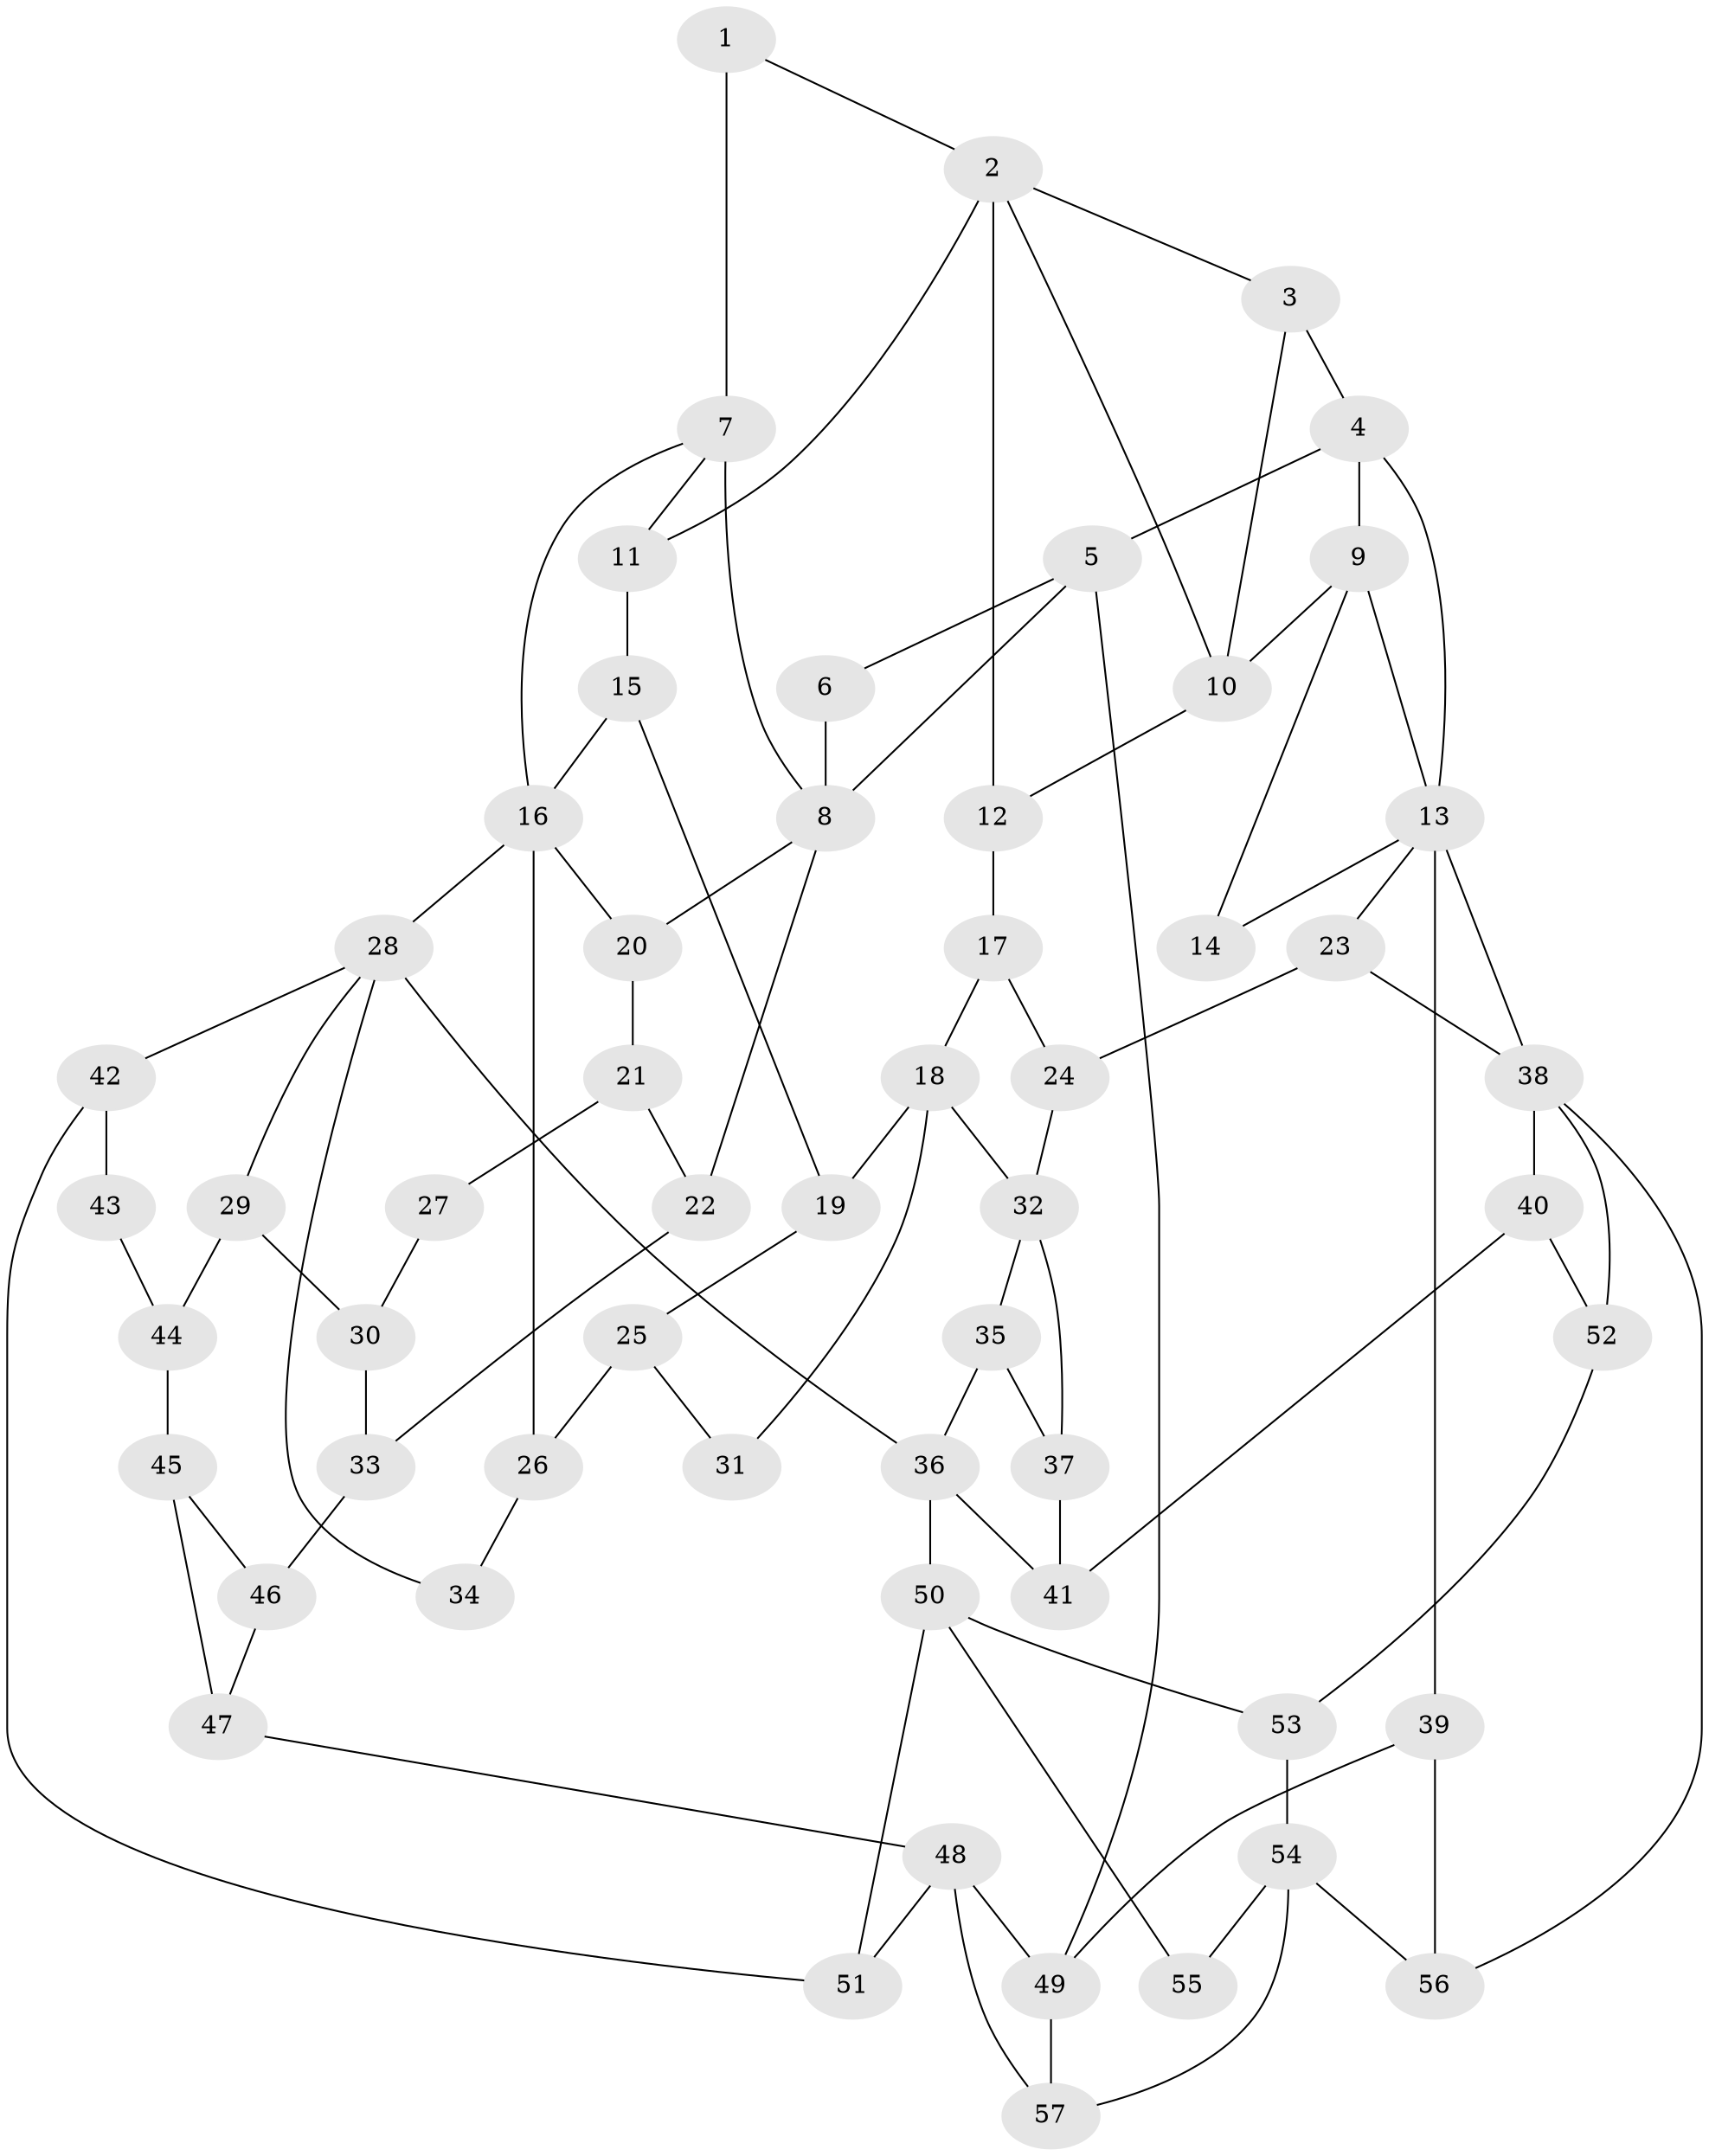 // original degree distribution, {3: 0.035398230088495575, 4: 0.24778761061946902, 5: 0.46017699115044247, 6: 0.25663716814159293}
// Generated by graph-tools (version 1.1) at 2025/38/03/09/25 02:38:23]
// undirected, 57 vertices, 94 edges
graph export_dot {
graph [start="1"]
  node [color=gray90,style=filled];
  1;
  2;
  3;
  4;
  5;
  6;
  7;
  8;
  9;
  10;
  11;
  12;
  13;
  14;
  15;
  16;
  17;
  18;
  19;
  20;
  21;
  22;
  23;
  24;
  25;
  26;
  27;
  28;
  29;
  30;
  31;
  32;
  33;
  34;
  35;
  36;
  37;
  38;
  39;
  40;
  41;
  42;
  43;
  44;
  45;
  46;
  47;
  48;
  49;
  50;
  51;
  52;
  53;
  54;
  55;
  56;
  57;
  1 -- 2 [weight=1.0];
  1 -- 7 [weight=2.0];
  2 -- 3 [weight=1.0];
  2 -- 10 [weight=1.0];
  2 -- 11 [weight=1.0];
  2 -- 12 [weight=2.0];
  3 -- 4 [weight=1.0];
  3 -- 10 [weight=1.0];
  4 -- 5 [weight=1.0];
  4 -- 9 [weight=1.0];
  4 -- 13 [weight=1.0];
  5 -- 6 [weight=1.0];
  5 -- 8 [weight=1.0];
  5 -- 49 [weight=1.0];
  6 -- 8 [weight=1.0];
  7 -- 8 [weight=2.0];
  7 -- 11 [weight=1.0];
  7 -- 16 [weight=1.0];
  8 -- 20 [weight=1.0];
  8 -- 22 [weight=1.0];
  9 -- 10 [weight=2.0];
  9 -- 13 [weight=1.0];
  9 -- 14 [weight=2.0];
  10 -- 12 [weight=1.0];
  11 -- 15 [weight=1.0];
  12 -- 17 [weight=2.0];
  13 -- 14 [weight=1.0];
  13 -- 23 [weight=1.0];
  13 -- 38 [weight=1.0];
  13 -- 39 [weight=2.0];
  15 -- 16 [weight=1.0];
  15 -- 19 [weight=1.0];
  16 -- 20 [weight=1.0];
  16 -- 26 [weight=1.0];
  16 -- 28 [weight=1.0];
  17 -- 18 [weight=2.0];
  17 -- 24 [weight=1.0];
  18 -- 19 [weight=1.0];
  18 -- 31 [weight=1.0];
  18 -- 32 [weight=2.0];
  19 -- 25 [weight=1.0];
  20 -- 21 [weight=1.0];
  21 -- 22 [weight=1.0];
  21 -- 27 [weight=1.0];
  22 -- 33 [weight=1.0];
  23 -- 24 [weight=1.0];
  23 -- 38 [weight=2.0];
  24 -- 32 [weight=1.0];
  25 -- 26 [weight=1.0];
  25 -- 31 [weight=1.0];
  26 -- 34 [weight=1.0];
  27 -- 30 [weight=1.0];
  28 -- 29 [weight=1.0];
  28 -- 34 [weight=1.0];
  28 -- 36 [weight=2.0];
  28 -- 42 [weight=1.0];
  29 -- 30 [weight=1.0];
  29 -- 44 [weight=1.0];
  30 -- 33 [weight=1.0];
  32 -- 35 [weight=1.0];
  32 -- 37 [weight=1.0];
  33 -- 46 [weight=1.0];
  35 -- 36 [weight=1.0];
  35 -- 37 [weight=1.0];
  36 -- 41 [weight=1.0];
  36 -- 50 [weight=2.0];
  37 -- 41 [weight=1.0];
  38 -- 40 [weight=1.0];
  38 -- 52 [weight=1.0];
  38 -- 56 [weight=1.0];
  39 -- 49 [weight=1.0];
  39 -- 56 [weight=1.0];
  40 -- 41 [weight=1.0];
  40 -- 52 [weight=1.0];
  42 -- 43 [weight=1.0];
  42 -- 51 [weight=1.0];
  43 -- 44 [weight=2.0];
  44 -- 45 [weight=2.0];
  45 -- 46 [weight=1.0];
  45 -- 47 [weight=3.0];
  46 -- 47 [weight=1.0];
  47 -- 48 [weight=2.0];
  48 -- 49 [weight=1.0];
  48 -- 51 [weight=1.0];
  48 -- 57 [weight=2.0];
  49 -- 57 [weight=1.0];
  50 -- 51 [weight=1.0];
  50 -- 53 [weight=1.0];
  50 -- 55 [weight=1.0];
  52 -- 53 [weight=1.0];
  53 -- 54 [weight=1.0];
  54 -- 55 [weight=2.0];
  54 -- 56 [weight=1.0];
  54 -- 57 [weight=2.0];
}
